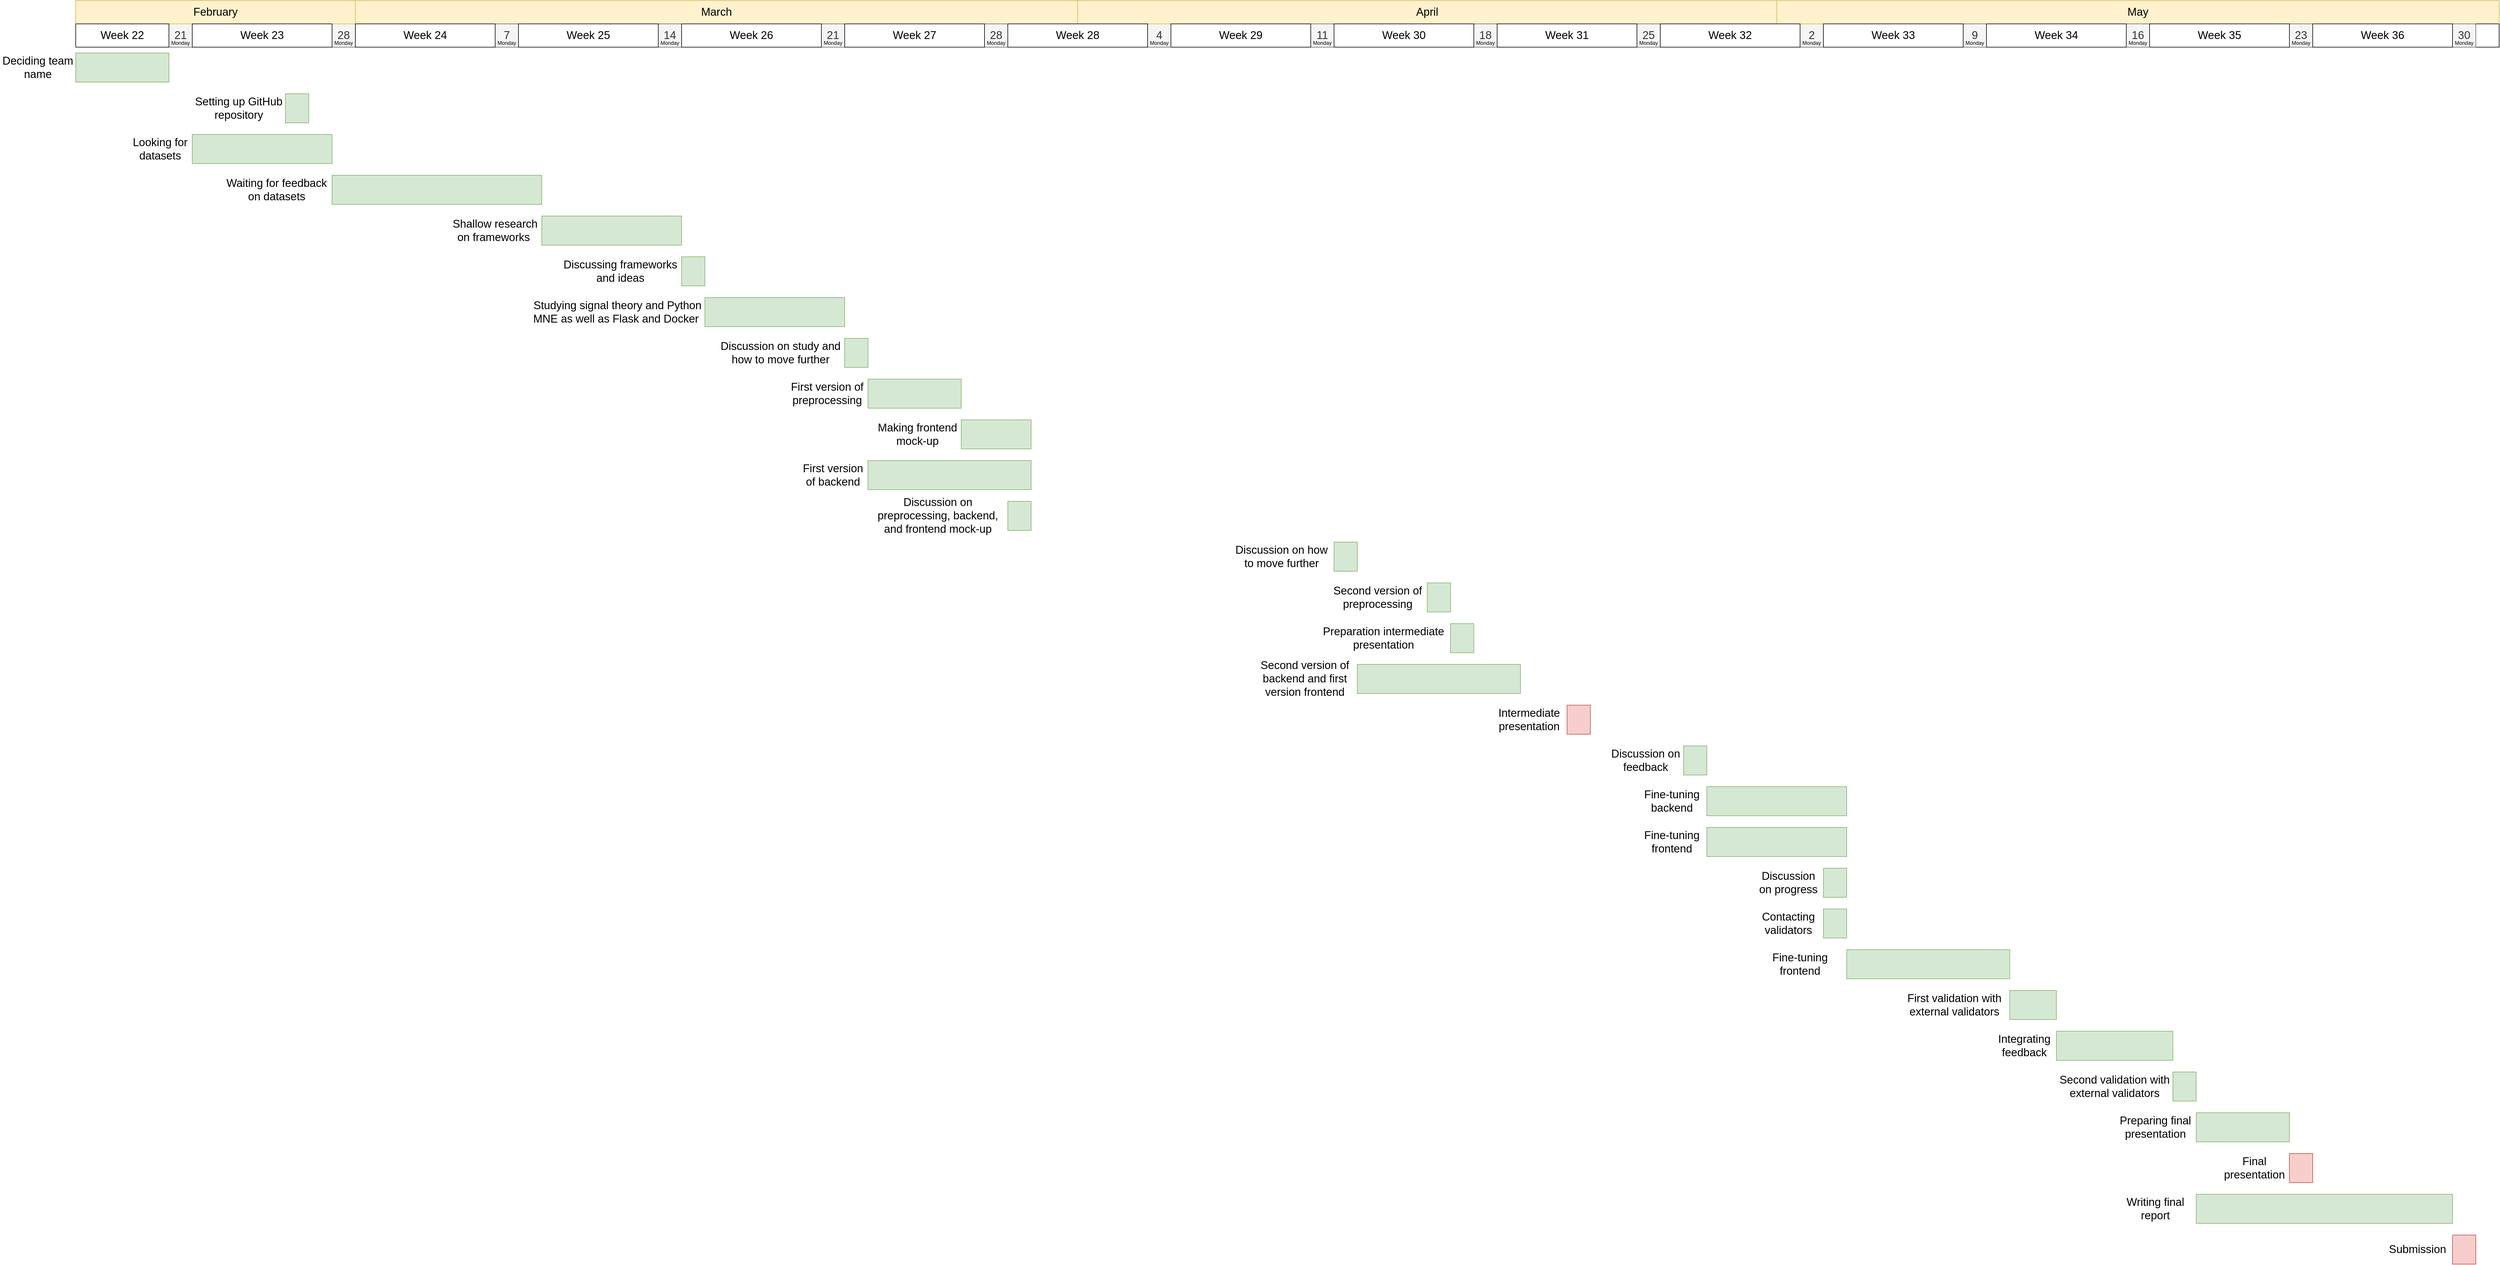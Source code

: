 <mxfile version="17.4.5" type="device"><diagram id="P6dii0kIJCQRsikWwzJg" name="Page-1"><mxGraphModel dx="1268" dy="424" grid="0" gridSize="10" guides="1" tooltips="1" connect="1" arrows="1" fold="1" page="0" pageScale="1" pageWidth="850" pageHeight="1100" math="0" shadow="0"><root><mxCell id="0"/><mxCell id="1" parent="0"/><mxCell id="Skhery30FsMjoN0X-_Sc-1" value="" style="rounded=0;whiteSpace=wrap;html=1;" parent="1" vertex="1"><mxGeometry x="80" y="80" width="40" height="40" as="geometry"/></mxCell><mxCell id="Skhery30FsMjoN0X-_Sc-2" value="" style="rounded=0;whiteSpace=wrap;html=1;" parent="1" vertex="1"><mxGeometry x="120" y="80" width="40" height="40" as="geometry"/></mxCell><mxCell id="Skhery30FsMjoN0X-_Sc-3" value="" style="rounded=0;whiteSpace=wrap;html=1;" parent="1" vertex="1"><mxGeometry x="160" y="80" width="40" height="40" as="geometry"/></mxCell><mxCell id="Skhery30FsMjoN0X-_Sc-4" value="" style="rounded=0;whiteSpace=wrap;html=1;" parent="1" vertex="1"><mxGeometry x="200" y="80" width="40" height="40" as="geometry"/></mxCell><mxCell id="Skhery30FsMjoN0X-_Sc-5" value="&lt;font style=&quot;font-size: 19px ; line-height: 1.2&quot;&gt;21&lt;br&gt;&lt;/font&gt;" style="rounded=0;whiteSpace=wrap;html=1;fillColor=#f5f5f5;fontColor=#333333;strokeColor=#666666;" parent="1" vertex="1"><mxGeometry x="240" y="80" width="40" height="40" as="geometry"/></mxCell><mxCell id="Skhery30FsMjoN0X-_Sc-6" value="" style="rounded=0;whiteSpace=wrap;html=1;" parent="1" vertex="1"><mxGeometry x="280" y="80" width="40" height="40" as="geometry"/></mxCell><mxCell id="Skhery30FsMjoN0X-_Sc-7" value="" style="rounded=0;whiteSpace=wrap;html=1;" parent="1" vertex="1"><mxGeometry x="320" y="80" width="40" height="40" as="geometry"/></mxCell><mxCell id="Skhery30FsMjoN0X-_Sc-8" value="" style="rounded=0;whiteSpace=wrap;html=1;" parent="1" vertex="1"><mxGeometry x="360" y="80" width="40" height="40" as="geometry"/></mxCell><mxCell id="Skhery30FsMjoN0X-_Sc-9" value="" style="rounded=0;whiteSpace=wrap;html=1;" parent="1" vertex="1"><mxGeometry x="400" y="80" width="40" height="40" as="geometry"/></mxCell><mxCell id="Skhery30FsMjoN0X-_Sc-10" value="" style="rounded=0;whiteSpace=wrap;html=1;" parent="1" vertex="1"><mxGeometry x="440" y="80" width="40" height="40" as="geometry"/></mxCell><mxCell id="Skhery30FsMjoN0X-_Sc-11" value="" style="rounded=0;whiteSpace=wrap;html=1;" parent="1" vertex="1"><mxGeometry x="480" y="80" width="40" height="40" as="geometry"/></mxCell><mxCell id="Skhery30FsMjoN0X-_Sc-12" value="&lt;font style=&quot;font-size: 19px&quot;&gt;28&lt;/font&gt;" style="rounded=0;whiteSpace=wrap;html=1;" parent="1" vertex="1"><mxGeometry x="520" y="80" width="40" height="40" as="geometry"/></mxCell><mxCell id="Skhery30FsMjoN0X-_Sc-13" value="" style="rounded=0;whiteSpace=wrap;html=1;" parent="1" vertex="1"><mxGeometry x="560" y="80" width="40" height="40" as="geometry"/></mxCell><mxCell id="Skhery30FsMjoN0X-_Sc-14" value="" style="rounded=0;whiteSpace=wrap;html=1;" parent="1" vertex="1"><mxGeometry x="600" y="80" width="40" height="40" as="geometry"/></mxCell><mxCell id="Skhery30FsMjoN0X-_Sc-15" value="" style="rounded=0;whiteSpace=wrap;html=1;" parent="1" vertex="1"><mxGeometry x="640" y="80" width="40" height="40" as="geometry"/></mxCell><mxCell id="Skhery30FsMjoN0X-_Sc-16" value="" style="rounded=0;whiteSpace=wrap;html=1;" parent="1" vertex="1"><mxGeometry x="680" y="80" width="40" height="40" as="geometry"/></mxCell><mxCell id="Skhery30FsMjoN0X-_Sc-17" value="" style="rounded=0;whiteSpace=wrap;html=1;" parent="1" vertex="1"><mxGeometry x="720" y="80" width="40" height="40" as="geometry"/></mxCell><mxCell id="Skhery30FsMjoN0X-_Sc-18" value="" style="rounded=0;whiteSpace=wrap;html=1;" parent="1" vertex="1"><mxGeometry x="760" y="80" width="40" height="40" as="geometry"/></mxCell><mxCell id="Skhery30FsMjoN0X-_Sc-19" value="" style="rounded=0;whiteSpace=wrap;html=1;" parent="1" vertex="1"><mxGeometry x="800" y="80" width="40" height="40" as="geometry"/></mxCell><mxCell id="Skhery30FsMjoN0X-_Sc-20" value="" style="rounded=0;whiteSpace=wrap;html=1;" parent="1" vertex="1"><mxGeometry x="840" y="80" width="40" height="40" as="geometry"/></mxCell><mxCell id="Skhery30FsMjoN0X-_Sc-21" value="" style="rounded=0;whiteSpace=wrap;html=1;" parent="1" vertex="1"><mxGeometry x="880" y="80" width="40" height="40" as="geometry"/></mxCell><mxCell id="Skhery30FsMjoN0X-_Sc-22" value="&lt;font style=&quot;font-size: 9px&quot;&gt;Monday&lt;/font&gt;" style="text;html=1;strokeColor=none;fillColor=none;align=center;verticalAlign=middle;whiteSpace=wrap;rounded=0;fontSize=19;" parent="1" vertex="1"><mxGeometry x="240" y="100" width="40" height="20" as="geometry"/></mxCell><mxCell id="Skhery30FsMjoN0X-_Sc-23" value="&lt;font style=&quot;font-size: 19px ; line-height: 1.2&quot;&gt;28&lt;br&gt;&lt;/font&gt;" style="rounded=0;whiteSpace=wrap;html=1;fillColor=#f5f5f5;fontColor=#333333;strokeColor=#666666;" parent="1" vertex="1"><mxGeometry x="520" y="80" width="40" height="40" as="geometry"/></mxCell><mxCell id="Skhery30FsMjoN0X-_Sc-24" value="&lt;font style=&quot;font-size: 9px&quot;&gt;Monday&lt;/font&gt;" style="text;html=1;strokeColor=none;fillColor=none;align=center;verticalAlign=middle;whiteSpace=wrap;rounded=0;fontSize=19;" parent="1" vertex="1"><mxGeometry x="520" y="100" width="40" height="20" as="geometry"/></mxCell><mxCell id="Skhery30FsMjoN0X-_Sc-25" value="&lt;font style=&quot;font-size: 19px&quot;&gt;February&lt;/font&gt;" style="rounded=0;whiteSpace=wrap;html=1;fontSize=9;fillColor=#fff2cc;strokeColor=#d6b656;" parent="1" vertex="1"><mxGeometry x="80" y="40" width="480" height="40" as="geometry"/></mxCell><mxCell id="Skhery30FsMjoN0X-_Sc-26" value="" style="rounded=0;whiteSpace=wrap;html=1;" parent="1" vertex="1"><mxGeometry x="920" y="80" width="40" height="40" as="geometry"/></mxCell><mxCell id="Skhery30FsMjoN0X-_Sc-27" value="" style="rounded=0;whiteSpace=wrap;html=1;" parent="1" vertex="1"><mxGeometry x="960" y="80" width="40" height="40" as="geometry"/></mxCell><mxCell id="Skhery30FsMjoN0X-_Sc-28" value="" style="rounded=0;whiteSpace=wrap;html=1;" parent="1" vertex="1"><mxGeometry x="1000" y="80" width="40" height="40" as="geometry"/></mxCell><mxCell id="Skhery30FsMjoN0X-_Sc-29" value="" style="rounded=0;whiteSpace=wrap;html=1;" parent="1" vertex="1"><mxGeometry x="1040" y="80" width="40" height="40" as="geometry"/></mxCell><mxCell id="Skhery30FsMjoN0X-_Sc-30" value="" style="rounded=0;whiteSpace=wrap;html=1;" parent="1" vertex="1"><mxGeometry x="1080" y="80" width="40" height="40" as="geometry"/></mxCell><mxCell id="Skhery30FsMjoN0X-_Sc-31" value="" style="rounded=0;whiteSpace=wrap;html=1;" parent="1" vertex="1"><mxGeometry x="1120" y="80" width="40" height="40" as="geometry"/></mxCell><mxCell id="Skhery30FsMjoN0X-_Sc-32" value="" style="rounded=0;whiteSpace=wrap;html=1;" parent="1" vertex="1"><mxGeometry x="1160" y="80" width="40" height="40" as="geometry"/></mxCell><mxCell id="Skhery30FsMjoN0X-_Sc-33" value="" style="rounded=0;whiteSpace=wrap;html=1;" parent="1" vertex="1"><mxGeometry x="1200" y="80" width="40" height="40" as="geometry"/></mxCell><mxCell id="Skhery30FsMjoN0X-_Sc-34" value="" style="rounded=0;whiteSpace=wrap;html=1;" parent="1" vertex="1"><mxGeometry x="1240" y="80" width="40" height="40" as="geometry"/></mxCell><mxCell id="Skhery30FsMjoN0X-_Sc-35" value="&lt;font style=&quot;font-size: 19px&quot;&gt;March&lt;/font&gt;" style="rounded=0;whiteSpace=wrap;html=1;fontSize=9;fillColor=#fff2cc;strokeColor=#d6b656;" parent="1" vertex="1"><mxGeometry x="560" y="40" width="1240" height="40" as="geometry"/></mxCell><mxCell id="Skhery30FsMjoN0X-_Sc-36" value="&lt;font style=&quot;font-size: 19px&quot;&gt;28&lt;/font&gt;" style="rounded=0;whiteSpace=wrap;html=1;" parent="1" vertex="1"><mxGeometry x="800" y="80" width="40" height="40" as="geometry"/></mxCell><mxCell id="Skhery30FsMjoN0X-_Sc-37" value="&lt;font style=&quot;font-size: 19px ; line-height: 1.2&quot;&gt;7&lt;br&gt;&lt;/font&gt;" style="rounded=0;whiteSpace=wrap;html=1;fillColor=#f5f5f5;fontColor=#333333;strokeColor=#666666;" parent="1" vertex="1"><mxGeometry x="800" y="80" width="40" height="40" as="geometry"/></mxCell><mxCell id="Skhery30FsMjoN0X-_Sc-38" value="&lt;font style=&quot;font-size: 9px&quot;&gt;Monday&lt;/font&gt;" style="text;html=1;strokeColor=none;fillColor=none;align=center;verticalAlign=middle;whiteSpace=wrap;rounded=0;fontSize=19;" parent="1" vertex="1"><mxGeometry x="800" y="100" width="40" height="20" as="geometry"/></mxCell><mxCell id="Skhery30FsMjoN0X-_Sc-39" value="" style="rounded=0;whiteSpace=wrap;html=1;" parent="1" vertex="1"><mxGeometry x="1080" y="80" width="40" height="40" as="geometry"/></mxCell><mxCell id="Skhery30FsMjoN0X-_Sc-40" value="&lt;font style=&quot;font-size: 19px&quot;&gt;28&lt;/font&gt;" style="rounded=0;whiteSpace=wrap;html=1;" parent="1" vertex="1"><mxGeometry x="1080" y="80" width="40" height="40" as="geometry"/></mxCell><mxCell id="Skhery30FsMjoN0X-_Sc-41" value="&lt;font style=&quot;font-size: 19px ; line-height: 1.2&quot;&gt;14&lt;br&gt;&lt;/font&gt;" style="rounded=0;whiteSpace=wrap;html=1;fillColor=#f5f5f5;fontColor=#333333;strokeColor=#666666;" parent="1" vertex="1"><mxGeometry x="1080" y="80" width="40" height="40" as="geometry"/></mxCell><mxCell id="Skhery30FsMjoN0X-_Sc-42" value="&lt;font style=&quot;font-size: 9px&quot;&gt;Monday&lt;/font&gt;" style="text;html=1;strokeColor=none;fillColor=none;align=center;verticalAlign=middle;whiteSpace=wrap;rounded=0;fontSize=19;" parent="1" vertex="1"><mxGeometry x="1080" y="100" width="40" height="20" as="geometry"/></mxCell><mxCell id="Skhery30FsMjoN0X-_Sc-43" value="" style="rounded=0;whiteSpace=wrap;html=1;" parent="1" vertex="1"><mxGeometry x="1280" y="80" width="40" height="40" as="geometry"/></mxCell><mxCell id="Skhery30FsMjoN0X-_Sc-44" value="" style="rounded=0;whiteSpace=wrap;html=1;" parent="1" vertex="1"><mxGeometry x="1320" y="80" width="40" height="40" as="geometry"/></mxCell><mxCell id="Skhery30FsMjoN0X-_Sc-45" value="" style="rounded=0;whiteSpace=wrap;html=1;" parent="1" vertex="1"><mxGeometry x="1360" y="80" width="40" height="40" as="geometry"/></mxCell><mxCell id="Skhery30FsMjoN0X-_Sc-46" value="" style="rounded=0;whiteSpace=wrap;html=1;" parent="1" vertex="1"><mxGeometry x="1400" y="80" width="40" height="40" as="geometry"/></mxCell><mxCell id="Skhery30FsMjoN0X-_Sc-47" value="" style="rounded=0;whiteSpace=wrap;html=1;" parent="1" vertex="1"><mxGeometry x="1440" y="80" width="40" height="40" as="geometry"/></mxCell><mxCell id="Skhery30FsMjoN0X-_Sc-48" value="" style="rounded=0;whiteSpace=wrap;html=1;" parent="1" vertex="1"><mxGeometry x="1480" y="80" width="40" height="40" as="geometry"/></mxCell><mxCell id="Skhery30FsMjoN0X-_Sc-49" value="" style="rounded=0;whiteSpace=wrap;html=1;" parent="1" vertex="1"><mxGeometry x="1520" y="80" width="40" height="40" as="geometry"/></mxCell><mxCell id="Skhery30FsMjoN0X-_Sc-50" value="" style="rounded=0;whiteSpace=wrap;html=1;" parent="1" vertex="1"><mxGeometry x="1560" y="80" width="40" height="40" as="geometry"/></mxCell><mxCell id="Skhery30FsMjoN0X-_Sc-51" value="" style="rounded=0;whiteSpace=wrap;html=1;" parent="1" vertex="1"><mxGeometry x="1600" y="80" width="40" height="40" as="geometry"/></mxCell><mxCell id="Skhery30FsMjoN0X-_Sc-52" value="" style="rounded=0;whiteSpace=wrap;html=1;" parent="1" vertex="1"><mxGeometry x="1640" y="80" width="40" height="40" as="geometry"/></mxCell><mxCell id="Skhery30FsMjoN0X-_Sc-53" value="" style="rounded=0;whiteSpace=wrap;html=1;" parent="1" vertex="1"><mxGeometry x="1680" y="80" width="40" height="40" as="geometry"/></mxCell><mxCell id="Skhery30FsMjoN0X-_Sc-54" value="" style="rounded=0;whiteSpace=wrap;html=1;" parent="1" vertex="1"><mxGeometry x="1720" y="80" width="40" height="40" as="geometry"/></mxCell><mxCell id="Skhery30FsMjoN0X-_Sc-55" value="" style="rounded=0;whiteSpace=wrap;html=1;" parent="1" vertex="1"><mxGeometry x="1360" y="80" width="40" height="40" as="geometry"/></mxCell><mxCell id="Skhery30FsMjoN0X-_Sc-56" value="" style="rounded=0;whiteSpace=wrap;html=1;" parent="1" vertex="1"><mxGeometry x="1360" y="80" width="40" height="40" as="geometry"/></mxCell><mxCell id="Skhery30FsMjoN0X-_Sc-57" value="&lt;font style=&quot;font-size: 19px&quot;&gt;28&lt;/font&gt;" style="rounded=0;whiteSpace=wrap;html=1;" parent="1" vertex="1"><mxGeometry x="1360" y="80" width="40" height="40" as="geometry"/></mxCell><mxCell id="Skhery30FsMjoN0X-_Sc-58" value="&lt;font style=&quot;font-size: 19px ; line-height: 1.2&quot;&gt;21&lt;br&gt;&lt;/font&gt;" style="rounded=0;whiteSpace=wrap;html=1;fillColor=#f5f5f5;fontColor=#333333;strokeColor=#666666;" parent="1" vertex="1"><mxGeometry x="1360" y="80" width="40" height="40" as="geometry"/></mxCell><mxCell id="Skhery30FsMjoN0X-_Sc-59" value="&lt;font style=&quot;font-size: 9px&quot;&gt;Monday&lt;/font&gt;" style="text;html=1;strokeColor=none;fillColor=none;align=center;verticalAlign=middle;whiteSpace=wrap;rounded=0;fontSize=19;" parent="1" vertex="1"><mxGeometry x="1360" y="100" width="40" height="20" as="geometry"/></mxCell><mxCell id="Skhery30FsMjoN0X-_Sc-60" value="" style="rounded=0;whiteSpace=wrap;html=1;" parent="1" vertex="1"><mxGeometry x="1760" y="80" width="40" height="40" as="geometry"/></mxCell><mxCell id="Skhery30FsMjoN0X-_Sc-61" value="" style="rounded=0;whiteSpace=wrap;html=1;" parent="1" vertex="1"><mxGeometry x="1800" y="80" width="40" height="40" as="geometry"/></mxCell><mxCell id="Skhery30FsMjoN0X-_Sc-62" value="" style="rounded=0;whiteSpace=wrap;html=1;" parent="1" vertex="1"><mxGeometry x="1840" y="80" width="40" height="40" as="geometry"/></mxCell><mxCell id="Skhery30FsMjoN0X-_Sc-63" value="" style="rounded=0;whiteSpace=wrap;html=1;" parent="1" vertex="1"><mxGeometry x="1880" y="80" width="40" height="40" as="geometry"/></mxCell><mxCell id="Skhery30FsMjoN0X-_Sc-64" value="" style="rounded=0;whiteSpace=wrap;html=1;" parent="1" vertex="1"><mxGeometry x="1920" y="80" width="40" height="40" as="geometry"/></mxCell><mxCell id="Skhery30FsMjoN0X-_Sc-65" value="" style="rounded=0;whiteSpace=wrap;html=1;" parent="1" vertex="1"><mxGeometry x="1960" y="80" width="40" height="40" as="geometry"/></mxCell><mxCell id="Skhery30FsMjoN0X-_Sc-66" value="" style="rounded=0;whiteSpace=wrap;html=1;" parent="1" vertex="1"><mxGeometry x="2000" y="80" width="40" height="40" as="geometry"/></mxCell><mxCell id="Skhery30FsMjoN0X-_Sc-67" value="" style="rounded=0;whiteSpace=wrap;html=1;" parent="1" vertex="1"><mxGeometry x="2040" y="80" width="40" height="40" as="geometry"/></mxCell><mxCell id="Skhery30FsMjoN0X-_Sc-68" value="" style="rounded=0;whiteSpace=wrap;html=1;" parent="1" vertex="1"><mxGeometry x="2080" y="80" width="40" height="40" as="geometry"/></mxCell><mxCell id="Skhery30FsMjoN0X-_Sc-69" value="" style="rounded=0;whiteSpace=wrap;html=1;" parent="1" vertex="1"><mxGeometry x="2120" y="80" width="40" height="40" as="geometry"/></mxCell><mxCell id="Skhery30FsMjoN0X-_Sc-70" value="" style="rounded=0;whiteSpace=wrap;html=1;" parent="1" vertex="1"><mxGeometry x="2160" y="80" width="40" height="40" as="geometry"/></mxCell><mxCell id="Skhery30FsMjoN0X-_Sc-71" value="" style="rounded=0;whiteSpace=wrap;html=1;" parent="1" vertex="1"><mxGeometry x="2200" y="80" width="40" height="40" as="geometry"/></mxCell><mxCell id="Skhery30FsMjoN0X-_Sc-72" value="" style="rounded=0;whiteSpace=wrap;html=1;" parent="1" vertex="1"><mxGeometry x="2240" y="80" width="40" height="40" as="geometry"/></mxCell><mxCell id="Skhery30FsMjoN0X-_Sc-73" value="" style="rounded=0;whiteSpace=wrap;html=1;" parent="1" vertex="1"><mxGeometry x="2280" y="80" width="40" height="40" as="geometry"/></mxCell><mxCell id="Skhery30FsMjoN0X-_Sc-74" value="" style="rounded=0;whiteSpace=wrap;html=1;" parent="1" vertex="1"><mxGeometry x="2320" y="80" width="40" height="40" as="geometry"/></mxCell><mxCell id="Skhery30FsMjoN0X-_Sc-75" value="" style="rounded=0;whiteSpace=wrap;html=1;" parent="1" vertex="1"><mxGeometry x="2360" y="80" width="40" height="40" as="geometry"/></mxCell><mxCell id="Skhery30FsMjoN0X-_Sc-76" value="" style="rounded=0;whiteSpace=wrap;html=1;" parent="1" vertex="1"><mxGeometry x="2400" y="80" width="40" height="40" as="geometry"/></mxCell><mxCell id="Skhery30FsMjoN0X-_Sc-77" value="" style="rounded=0;whiteSpace=wrap;html=1;" parent="1" vertex="1"><mxGeometry x="2440" y="80" width="40" height="40" as="geometry"/></mxCell><mxCell id="Skhery30FsMjoN0X-_Sc-78" value="" style="rounded=0;whiteSpace=wrap;html=1;" parent="1" vertex="1"><mxGeometry x="2480" y="80" width="40" height="40" as="geometry"/></mxCell><mxCell id="Skhery30FsMjoN0X-_Sc-79" value="" style="rounded=0;whiteSpace=wrap;html=1;" parent="1" vertex="1"><mxGeometry x="2520" y="80" width="40" height="40" as="geometry"/></mxCell><mxCell id="Skhery30FsMjoN0X-_Sc-80" value="" style="rounded=0;whiteSpace=wrap;html=1;" parent="1" vertex="1"><mxGeometry x="2560" y="80" width="40" height="40" as="geometry"/></mxCell><mxCell id="Skhery30FsMjoN0X-_Sc-81" value="" style="rounded=0;whiteSpace=wrap;html=1;" parent="1" vertex="1"><mxGeometry x="2600" y="80" width="40" height="40" as="geometry"/></mxCell><mxCell id="Skhery30FsMjoN0X-_Sc-82" value="" style="rounded=0;whiteSpace=wrap;html=1;" parent="1" vertex="1"><mxGeometry x="2640" y="80" width="40" height="40" as="geometry"/></mxCell><mxCell id="Skhery30FsMjoN0X-_Sc-83" value="" style="rounded=0;whiteSpace=wrap;html=1;" parent="1" vertex="1"><mxGeometry x="1640" y="80" width="40" height="40" as="geometry"/></mxCell><mxCell id="Skhery30FsMjoN0X-_Sc-84" value="" style="rounded=0;whiteSpace=wrap;html=1;" parent="1" vertex="1"><mxGeometry x="1640" y="80" width="40" height="40" as="geometry"/></mxCell><mxCell id="Skhery30FsMjoN0X-_Sc-85" value="" style="rounded=0;whiteSpace=wrap;html=1;" parent="1" vertex="1"><mxGeometry x="1640" y="80" width="40" height="40" as="geometry"/></mxCell><mxCell id="Skhery30FsMjoN0X-_Sc-86" value="&lt;font style=&quot;font-size: 19px&quot;&gt;28&lt;/font&gt;" style="rounded=0;whiteSpace=wrap;html=1;" parent="1" vertex="1"><mxGeometry x="1640" y="80" width="40" height="40" as="geometry"/></mxCell><mxCell id="Skhery30FsMjoN0X-_Sc-87" value="&lt;font style=&quot;font-size: 19px ; line-height: 1.2&quot;&gt;28&lt;br&gt;&lt;/font&gt;" style="rounded=0;whiteSpace=wrap;html=1;fillColor=#f5f5f5;fontColor=#333333;strokeColor=#666666;" parent="1" vertex="1"><mxGeometry x="1640" y="80" width="40" height="40" as="geometry"/></mxCell><mxCell id="Skhery30FsMjoN0X-_Sc-88" value="&lt;font style=&quot;font-size: 9px&quot;&gt;Monday&lt;/font&gt;" style="text;html=1;strokeColor=none;fillColor=none;align=center;verticalAlign=middle;whiteSpace=wrap;rounded=0;fontSize=19;" parent="1" vertex="1"><mxGeometry x="1640" y="100" width="40" height="20" as="geometry"/></mxCell><mxCell id="Skhery30FsMjoN0X-_Sc-89" value="" style="rounded=0;whiteSpace=wrap;html=1;" parent="1" vertex="1"><mxGeometry x="1920" y="80" width="40" height="40" as="geometry"/></mxCell><mxCell id="Skhery30FsMjoN0X-_Sc-90" value="" style="rounded=0;whiteSpace=wrap;html=1;" parent="1" vertex="1"><mxGeometry x="1920" y="80" width="40" height="40" as="geometry"/></mxCell><mxCell id="Skhery30FsMjoN0X-_Sc-91" value="" style="rounded=0;whiteSpace=wrap;html=1;" parent="1" vertex="1"><mxGeometry x="1920" y="80" width="40" height="40" as="geometry"/></mxCell><mxCell id="Skhery30FsMjoN0X-_Sc-92" value="" style="rounded=0;whiteSpace=wrap;html=1;" parent="1" vertex="1"><mxGeometry x="1920" y="80" width="40" height="40" as="geometry"/></mxCell><mxCell id="Skhery30FsMjoN0X-_Sc-93" value="&lt;font style=&quot;font-size: 19px&quot;&gt;28&lt;/font&gt;" style="rounded=0;whiteSpace=wrap;html=1;" parent="1" vertex="1"><mxGeometry x="1920" y="80" width="40" height="40" as="geometry"/></mxCell><mxCell id="Skhery30FsMjoN0X-_Sc-94" value="&lt;font style=&quot;font-size: 19px ; line-height: 1.2&quot;&gt;4&lt;br&gt;&lt;/font&gt;" style="rounded=0;whiteSpace=wrap;html=1;fillColor=#f5f5f5;fontColor=#333333;strokeColor=#666666;" parent="1" vertex="1"><mxGeometry x="1920" y="80" width="40" height="40" as="geometry"/></mxCell><mxCell id="Skhery30FsMjoN0X-_Sc-95" value="&lt;font style=&quot;font-size: 9px&quot;&gt;Monday&lt;/font&gt;" style="text;html=1;strokeColor=none;fillColor=none;align=center;verticalAlign=middle;whiteSpace=wrap;rounded=0;fontSize=19;" parent="1" vertex="1"><mxGeometry x="1920" y="100" width="40" height="20" as="geometry"/></mxCell><mxCell id="Skhery30FsMjoN0X-_Sc-98" value="&lt;font style=&quot;font-size: 19px&quot;&gt;April&lt;/font&gt;" style="rounded=0;whiteSpace=wrap;html=1;fontSize=9;fillColor=#fff2cc;strokeColor=#d6b656;" parent="1" vertex="1"><mxGeometry x="1800" y="40" width="1200" height="40" as="geometry"/></mxCell><mxCell id="Skhery30FsMjoN0X-_Sc-99" value="" style="rounded=0;whiteSpace=wrap;html=1;" parent="1" vertex="1"><mxGeometry x="2680" y="80" width="40" height="40" as="geometry"/></mxCell><mxCell id="Skhery30FsMjoN0X-_Sc-100" value="" style="rounded=0;whiteSpace=wrap;html=1;" parent="1" vertex="1"><mxGeometry x="2720" y="80" width="40" height="40" as="geometry"/></mxCell><mxCell id="Skhery30FsMjoN0X-_Sc-101" value="" style="rounded=0;whiteSpace=wrap;html=1;" parent="1" vertex="1"><mxGeometry x="2760" y="80" width="40" height="40" as="geometry"/></mxCell><mxCell id="Skhery30FsMjoN0X-_Sc-102" value="" style="rounded=0;whiteSpace=wrap;html=1;" parent="1" vertex="1"><mxGeometry x="2800" y="80" width="40" height="40" as="geometry"/></mxCell><mxCell id="Skhery30FsMjoN0X-_Sc-103" value="" style="rounded=0;whiteSpace=wrap;html=1;" parent="1" vertex="1"><mxGeometry x="2840" y="80" width="40" height="40" as="geometry"/></mxCell><mxCell id="Skhery30FsMjoN0X-_Sc-104" value="" style="rounded=0;whiteSpace=wrap;html=1;" parent="1" vertex="1"><mxGeometry x="2880" y="80" width="40" height="40" as="geometry"/></mxCell><mxCell id="Skhery30FsMjoN0X-_Sc-105" value="" style="rounded=0;whiteSpace=wrap;html=1;" parent="1" vertex="1"><mxGeometry x="2920" y="80" width="40" height="40" as="geometry"/></mxCell><mxCell id="Skhery30FsMjoN0X-_Sc-106" value="" style="rounded=0;whiteSpace=wrap;html=1;" parent="1" vertex="1"><mxGeometry x="2960" y="80" width="40" height="40" as="geometry"/></mxCell><mxCell id="Skhery30FsMjoN0X-_Sc-107" value="" style="rounded=0;whiteSpace=wrap;html=1;" parent="1" vertex="1"><mxGeometry x="3000" y="80" width="40" height="40" as="geometry"/></mxCell><mxCell id="Skhery30FsMjoN0X-_Sc-108" value="" style="rounded=0;whiteSpace=wrap;html=1;" parent="1" vertex="1"><mxGeometry x="3040" y="80" width="40" height="40" as="geometry"/></mxCell><mxCell id="Skhery30FsMjoN0X-_Sc-109" value="" style="rounded=0;whiteSpace=wrap;html=1;" parent="1" vertex="1"><mxGeometry x="3080" y="80" width="40" height="40" as="geometry"/></mxCell><mxCell id="Skhery30FsMjoN0X-_Sc-110" value="" style="rounded=0;whiteSpace=wrap;html=1;" parent="1" vertex="1"><mxGeometry x="3120" y="80" width="40" height="40" as="geometry"/></mxCell><mxCell id="Skhery30FsMjoN0X-_Sc-111" value="" style="rounded=0;whiteSpace=wrap;html=1;" parent="1" vertex="1"><mxGeometry x="3160" y="80" width="40" height="40" as="geometry"/></mxCell><mxCell id="Skhery30FsMjoN0X-_Sc-112" value="" style="rounded=0;whiteSpace=wrap;html=1;" parent="1" vertex="1"><mxGeometry x="3200" y="80" width="40" height="40" as="geometry"/></mxCell><mxCell id="Skhery30FsMjoN0X-_Sc-113" value="" style="rounded=0;whiteSpace=wrap;html=1;" parent="1" vertex="1"><mxGeometry x="3240" y="80" width="40" height="40" as="geometry"/></mxCell><mxCell id="Skhery30FsMjoN0X-_Sc-114" value="" style="rounded=0;whiteSpace=wrap;html=1;" parent="1" vertex="1"><mxGeometry x="3280" y="80" width="40" height="40" as="geometry"/></mxCell><mxCell id="Skhery30FsMjoN0X-_Sc-115" value="" style="rounded=0;whiteSpace=wrap;html=1;" parent="1" vertex="1"><mxGeometry x="3320" y="80" width="40" height="40" as="geometry"/></mxCell><mxCell id="Skhery30FsMjoN0X-_Sc-116" value="" style="rounded=0;whiteSpace=wrap;html=1;" parent="1" vertex="1"><mxGeometry x="3360" y="80" width="40" height="40" as="geometry"/></mxCell><mxCell id="Skhery30FsMjoN0X-_Sc-117" value="" style="rounded=0;whiteSpace=wrap;html=1;" parent="1" vertex="1"><mxGeometry x="3400" y="80" width="40" height="40" as="geometry"/></mxCell><mxCell id="Skhery30FsMjoN0X-_Sc-118" value="" style="rounded=0;whiteSpace=wrap;html=1;" parent="1" vertex="1"><mxGeometry x="3440" y="80" width="40" height="40" as="geometry"/></mxCell><mxCell id="Skhery30FsMjoN0X-_Sc-119" value="" style="rounded=0;whiteSpace=wrap;html=1;" parent="1" vertex="1"><mxGeometry x="3480" y="80" width="40" height="40" as="geometry"/></mxCell><mxCell id="Skhery30FsMjoN0X-_Sc-120" value="" style="rounded=0;whiteSpace=wrap;html=1;" parent="1" vertex="1"><mxGeometry x="3520" y="80" width="40" height="40" as="geometry"/></mxCell><mxCell id="Skhery30FsMjoN0X-_Sc-121" value="" style="rounded=0;whiteSpace=wrap;html=1;" parent="1" vertex="1"><mxGeometry x="3560" y="80" width="40" height="40" as="geometry"/></mxCell><mxCell id="Skhery30FsMjoN0X-_Sc-122" value="" style="rounded=0;whiteSpace=wrap;html=1;" parent="1" vertex="1"><mxGeometry x="3600" y="80" width="40" height="40" as="geometry"/></mxCell><mxCell id="Skhery30FsMjoN0X-_Sc-123" value="" style="rounded=0;whiteSpace=wrap;html=1;" parent="1" vertex="1"><mxGeometry x="3640" y="80" width="40" height="40" as="geometry"/></mxCell><mxCell id="Skhery30FsMjoN0X-_Sc-124" value="" style="rounded=0;whiteSpace=wrap;html=1;" parent="1" vertex="1"><mxGeometry x="3680" y="80" width="40" height="40" as="geometry"/></mxCell><mxCell id="Skhery30FsMjoN0X-_Sc-125" value="" style="rounded=0;whiteSpace=wrap;html=1;" parent="1" vertex="1"><mxGeometry x="3720" y="80" width="40" height="40" as="geometry"/></mxCell><mxCell id="Skhery30FsMjoN0X-_Sc-126" value="" style="rounded=0;whiteSpace=wrap;html=1;" parent="1" vertex="1"><mxGeometry x="3760" y="80" width="40" height="40" as="geometry"/></mxCell><mxCell id="Skhery30FsMjoN0X-_Sc-127" value="" style="rounded=0;whiteSpace=wrap;html=1;" parent="1" vertex="1"><mxGeometry x="3800" y="80" width="40" height="40" as="geometry"/></mxCell><mxCell id="Skhery30FsMjoN0X-_Sc-128" value="" style="rounded=0;whiteSpace=wrap;html=1;" parent="1" vertex="1"><mxGeometry x="3840" y="80" width="40" height="40" as="geometry"/></mxCell><mxCell id="Skhery30FsMjoN0X-_Sc-129" value="" style="rounded=0;whiteSpace=wrap;html=1;" parent="1" vertex="1"><mxGeometry x="3880" y="80" width="40" height="40" as="geometry"/></mxCell><mxCell id="Skhery30FsMjoN0X-_Sc-130" value="" style="rounded=0;whiteSpace=wrap;html=1;" parent="1" vertex="1"><mxGeometry x="3920" y="80" width="40" height="40" as="geometry"/></mxCell><mxCell id="Skhery30FsMjoN0X-_Sc-131" value="" style="rounded=0;whiteSpace=wrap;html=1;" parent="1" vertex="1"><mxGeometry x="3960" y="80" width="40" height="40" as="geometry"/></mxCell><mxCell id="Skhery30FsMjoN0X-_Sc-132" value="" style="rounded=0;whiteSpace=wrap;html=1;" parent="1" vertex="1"><mxGeometry x="4000" y="80" width="40" height="40" as="geometry"/></mxCell><mxCell id="Skhery30FsMjoN0X-_Sc-133" value="" style="rounded=0;whiteSpace=wrap;html=1;" parent="1" vertex="1"><mxGeometry x="4040" y="80" width="40" height="40" as="geometry"/></mxCell><mxCell id="Skhery30FsMjoN0X-_Sc-134" value="" style="rounded=0;whiteSpace=wrap;html=1;" parent="1" vertex="1"><mxGeometry x="4080" y="80" width="40" height="40" as="geometry"/></mxCell><mxCell id="Skhery30FsMjoN0X-_Sc-135" value="" style="rounded=0;whiteSpace=wrap;html=1;" parent="1" vertex="1"><mxGeometry x="2200" y="80" width="40" height="40" as="geometry"/></mxCell><mxCell id="Skhery30FsMjoN0X-_Sc-136" value="" style="rounded=0;whiteSpace=wrap;html=1;" parent="1" vertex="1"><mxGeometry x="2200" y="80" width="40" height="40" as="geometry"/></mxCell><mxCell id="Skhery30FsMjoN0X-_Sc-137" value="" style="rounded=0;whiteSpace=wrap;html=1;" parent="1" vertex="1"><mxGeometry x="2200" y="80" width="40" height="40" as="geometry"/></mxCell><mxCell id="Skhery30FsMjoN0X-_Sc-138" value="" style="rounded=0;whiteSpace=wrap;html=1;" parent="1" vertex="1"><mxGeometry x="2200" y="80" width="40" height="40" as="geometry"/></mxCell><mxCell id="Skhery30FsMjoN0X-_Sc-139" value="" style="rounded=0;whiteSpace=wrap;html=1;" parent="1" vertex="1"><mxGeometry x="2200" y="80" width="40" height="40" as="geometry"/></mxCell><mxCell id="Skhery30FsMjoN0X-_Sc-140" value="&lt;font style=&quot;font-size: 19px&quot;&gt;28&lt;/font&gt;" style="rounded=0;whiteSpace=wrap;html=1;" parent="1" vertex="1"><mxGeometry x="2200" y="80" width="40" height="40" as="geometry"/></mxCell><mxCell id="Skhery30FsMjoN0X-_Sc-141" value="&lt;font style=&quot;font-size: 19px ; line-height: 1.2&quot;&gt;11&lt;br&gt;&lt;/font&gt;" style="rounded=0;whiteSpace=wrap;html=1;fillColor=#f5f5f5;fontColor=#333333;strokeColor=#666666;" parent="1" vertex="1"><mxGeometry x="2200" y="80" width="40" height="40" as="geometry"/></mxCell><mxCell id="Skhery30FsMjoN0X-_Sc-142" value="&lt;font style=&quot;font-size: 9px&quot;&gt;Monday&lt;/font&gt;" style="text;html=1;strokeColor=none;fillColor=none;align=center;verticalAlign=middle;whiteSpace=wrap;rounded=0;fontSize=19;" parent="1" vertex="1"><mxGeometry x="2200" y="100" width="40" height="20" as="geometry"/></mxCell><mxCell id="Skhery30FsMjoN0X-_Sc-143" value="" style="rounded=0;whiteSpace=wrap;html=1;" parent="1" vertex="1"><mxGeometry x="2480" y="80" width="40" height="40" as="geometry"/></mxCell><mxCell id="Skhery30FsMjoN0X-_Sc-144" value="" style="rounded=0;whiteSpace=wrap;html=1;" parent="1" vertex="1"><mxGeometry x="2480" y="80" width="40" height="40" as="geometry"/></mxCell><mxCell id="Skhery30FsMjoN0X-_Sc-145" value="" style="rounded=0;whiteSpace=wrap;html=1;" parent="1" vertex="1"><mxGeometry x="2480" y="80" width="40" height="40" as="geometry"/></mxCell><mxCell id="Skhery30FsMjoN0X-_Sc-146" value="" style="rounded=0;whiteSpace=wrap;html=1;" parent="1" vertex="1"><mxGeometry x="2480" y="80" width="40" height="40" as="geometry"/></mxCell><mxCell id="Skhery30FsMjoN0X-_Sc-147" value="" style="rounded=0;whiteSpace=wrap;html=1;" parent="1" vertex="1"><mxGeometry x="2480" y="80" width="40" height="40" as="geometry"/></mxCell><mxCell id="Skhery30FsMjoN0X-_Sc-148" value="" style="rounded=0;whiteSpace=wrap;html=1;" parent="1" vertex="1"><mxGeometry x="2480" y="80" width="40" height="40" as="geometry"/></mxCell><mxCell id="Skhery30FsMjoN0X-_Sc-149" value="&lt;font style=&quot;font-size: 19px&quot;&gt;28&lt;/font&gt;" style="rounded=0;whiteSpace=wrap;html=1;" parent="1" vertex="1"><mxGeometry x="2480" y="80" width="40" height="40" as="geometry"/></mxCell><mxCell id="Skhery30FsMjoN0X-_Sc-150" value="&lt;font style=&quot;font-size: 19px ; line-height: 1.2&quot;&gt;18&lt;br&gt;&lt;/font&gt;" style="rounded=0;whiteSpace=wrap;html=1;fillColor=#f5f5f5;fontColor=#333333;strokeColor=#666666;" parent="1" vertex="1"><mxGeometry x="2480" y="80" width="40" height="40" as="geometry"/></mxCell><mxCell id="Skhery30FsMjoN0X-_Sc-151" value="&lt;font style=&quot;font-size: 9px&quot;&gt;Monday&lt;/font&gt;" style="text;html=1;strokeColor=none;fillColor=none;align=center;verticalAlign=middle;whiteSpace=wrap;rounded=0;fontSize=19;" parent="1" vertex="1"><mxGeometry x="2480" y="100" width="40" height="20" as="geometry"/></mxCell><mxCell id="Skhery30FsMjoN0X-_Sc-152" value="" style="rounded=0;whiteSpace=wrap;html=1;" parent="1" vertex="1"><mxGeometry x="2760" y="80" width="40" height="40" as="geometry"/></mxCell><mxCell id="Skhery30FsMjoN0X-_Sc-153" value="" style="rounded=0;whiteSpace=wrap;html=1;" parent="1" vertex="1"><mxGeometry x="2760" y="80" width="40" height="40" as="geometry"/></mxCell><mxCell id="Skhery30FsMjoN0X-_Sc-154" value="" style="rounded=0;whiteSpace=wrap;html=1;" parent="1" vertex="1"><mxGeometry x="2760" y="80" width="40" height="40" as="geometry"/></mxCell><mxCell id="Skhery30FsMjoN0X-_Sc-155" value="" style="rounded=0;whiteSpace=wrap;html=1;" parent="1" vertex="1"><mxGeometry x="2760" y="80" width="40" height="40" as="geometry"/></mxCell><mxCell id="Skhery30FsMjoN0X-_Sc-156" value="" style="rounded=0;whiteSpace=wrap;html=1;" parent="1" vertex="1"><mxGeometry x="2760" y="80" width="40" height="40" as="geometry"/></mxCell><mxCell id="Skhery30FsMjoN0X-_Sc-157" value="" style="rounded=0;whiteSpace=wrap;html=1;" parent="1" vertex="1"><mxGeometry x="2760" y="80" width="40" height="40" as="geometry"/></mxCell><mxCell id="Skhery30FsMjoN0X-_Sc-158" value="" style="rounded=0;whiteSpace=wrap;html=1;" parent="1" vertex="1"><mxGeometry x="2760" y="80" width="40" height="40" as="geometry"/></mxCell><mxCell id="Skhery30FsMjoN0X-_Sc-159" value="&lt;font style=&quot;font-size: 19px&quot;&gt;28&lt;/font&gt;" style="rounded=0;whiteSpace=wrap;html=1;" parent="1" vertex="1"><mxGeometry x="2760" y="80" width="40" height="40" as="geometry"/></mxCell><mxCell id="Skhery30FsMjoN0X-_Sc-160" value="&lt;font style=&quot;font-size: 19px ; line-height: 1.2&quot;&gt;25&lt;br&gt;&lt;/font&gt;" style="rounded=0;whiteSpace=wrap;html=1;fillColor=#f5f5f5;fontColor=#333333;strokeColor=#666666;" parent="1" vertex="1"><mxGeometry x="2760" y="80" width="40" height="40" as="geometry"/></mxCell><mxCell id="Skhery30FsMjoN0X-_Sc-161" value="&lt;font style=&quot;font-size: 9px&quot;&gt;Monday&lt;/font&gt;" style="text;html=1;strokeColor=none;fillColor=none;align=center;verticalAlign=middle;whiteSpace=wrap;rounded=0;fontSize=19;" parent="1" vertex="1"><mxGeometry x="2760" y="100" width="40" height="20" as="geometry"/></mxCell><mxCell id="Skhery30FsMjoN0X-_Sc-162" value="" style="rounded=0;whiteSpace=wrap;html=1;" parent="1" vertex="1"><mxGeometry x="3040" y="80" width="40" height="40" as="geometry"/></mxCell><mxCell id="Skhery30FsMjoN0X-_Sc-163" value="" style="rounded=0;whiteSpace=wrap;html=1;" parent="1" vertex="1"><mxGeometry x="3040" y="80" width="40" height="40" as="geometry"/></mxCell><mxCell id="Skhery30FsMjoN0X-_Sc-164" value="" style="rounded=0;whiteSpace=wrap;html=1;" parent="1" vertex="1"><mxGeometry x="3040" y="80" width="40" height="40" as="geometry"/></mxCell><mxCell id="Skhery30FsMjoN0X-_Sc-165" value="" style="rounded=0;whiteSpace=wrap;html=1;" parent="1" vertex="1"><mxGeometry x="3040" y="80" width="40" height="40" as="geometry"/></mxCell><mxCell id="Skhery30FsMjoN0X-_Sc-166" value="" style="rounded=0;whiteSpace=wrap;html=1;" parent="1" vertex="1"><mxGeometry x="3040" y="80" width="40" height="40" as="geometry"/></mxCell><mxCell id="Skhery30FsMjoN0X-_Sc-167" value="" style="rounded=0;whiteSpace=wrap;html=1;" parent="1" vertex="1"><mxGeometry x="3040" y="80" width="40" height="40" as="geometry"/></mxCell><mxCell id="Skhery30FsMjoN0X-_Sc-168" value="" style="rounded=0;whiteSpace=wrap;html=1;" parent="1" vertex="1"><mxGeometry x="3040" y="80" width="40" height="40" as="geometry"/></mxCell><mxCell id="Skhery30FsMjoN0X-_Sc-169" value="" style="rounded=0;whiteSpace=wrap;html=1;" parent="1" vertex="1"><mxGeometry x="3040" y="80" width="40" height="40" as="geometry"/></mxCell><mxCell id="Skhery30FsMjoN0X-_Sc-170" value="&lt;font style=&quot;font-size: 19px&quot;&gt;28&lt;/font&gt;" style="rounded=0;whiteSpace=wrap;html=1;" parent="1" vertex="1"><mxGeometry x="3040" y="80" width="40" height="40" as="geometry"/></mxCell><mxCell id="Skhery30FsMjoN0X-_Sc-171" value="&lt;font style=&quot;font-size: 19px ; line-height: 1.2&quot;&gt;2&lt;br&gt;&lt;/font&gt;" style="rounded=0;whiteSpace=wrap;html=1;fillColor=#f5f5f5;fontColor=#333333;strokeColor=#666666;" parent="1" vertex="1"><mxGeometry x="3040" y="80" width="40" height="40" as="geometry"/></mxCell><mxCell id="Skhery30FsMjoN0X-_Sc-172" value="&lt;font style=&quot;font-size: 9px&quot;&gt;Monday&lt;/font&gt;" style="text;html=1;strokeColor=none;fillColor=none;align=center;verticalAlign=middle;whiteSpace=wrap;rounded=0;fontSize=19;" parent="1" vertex="1"><mxGeometry x="3040" y="100" width="40" height="20" as="geometry"/></mxCell><mxCell id="Skhery30FsMjoN0X-_Sc-173" value="&lt;font style=&quot;font-size: 19px&quot;&gt;May&lt;/font&gt;" style="rounded=0;whiteSpace=wrap;html=1;fontSize=9;fillColor=#fff2cc;strokeColor=#d6b656;" parent="1" vertex="1"><mxGeometry x="3000" y="40" width="1240" height="40" as="geometry"/></mxCell><mxCell id="Skhery30FsMjoN0X-_Sc-174" value="" style="rounded=0;whiteSpace=wrap;html=1;" parent="1" vertex="1"><mxGeometry x="4120" y="80" width="40" height="40" as="geometry"/></mxCell><mxCell id="Skhery30FsMjoN0X-_Sc-175" value="" style="rounded=0;whiteSpace=wrap;html=1;" parent="1" vertex="1"><mxGeometry x="4160" y="80" width="40" height="40" as="geometry"/></mxCell><mxCell id="Skhery30FsMjoN0X-_Sc-176" value="" style="rounded=0;whiteSpace=wrap;html=1;" parent="1" vertex="1"><mxGeometry x="4200" y="80" width="40" height="40" as="geometry"/></mxCell><mxCell id="Skhery30FsMjoN0X-_Sc-177" value="" style="rounded=0;whiteSpace=wrap;html=1;" parent="1" vertex="1"><mxGeometry x="3320" y="80" width="40" height="40" as="geometry"/></mxCell><mxCell id="Skhery30FsMjoN0X-_Sc-178" value="" style="rounded=0;whiteSpace=wrap;html=1;" parent="1" vertex="1"><mxGeometry x="3320" y="80" width="40" height="40" as="geometry"/></mxCell><mxCell id="Skhery30FsMjoN0X-_Sc-179" value="" style="rounded=0;whiteSpace=wrap;html=1;" parent="1" vertex="1"><mxGeometry x="3320" y="80" width="40" height="40" as="geometry"/></mxCell><mxCell id="Skhery30FsMjoN0X-_Sc-180" value="" style="rounded=0;whiteSpace=wrap;html=1;" parent="1" vertex="1"><mxGeometry x="3320" y="80" width="40" height="40" as="geometry"/></mxCell><mxCell id="Skhery30FsMjoN0X-_Sc-181" value="" style="rounded=0;whiteSpace=wrap;html=1;" parent="1" vertex="1"><mxGeometry x="3320" y="80" width="40" height="40" as="geometry"/></mxCell><mxCell id="Skhery30FsMjoN0X-_Sc-182" value="" style="rounded=0;whiteSpace=wrap;html=1;" parent="1" vertex="1"><mxGeometry x="3320" y="80" width="40" height="40" as="geometry"/></mxCell><mxCell id="Skhery30FsMjoN0X-_Sc-183" value="" style="rounded=0;whiteSpace=wrap;html=1;" parent="1" vertex="1"><mxGeometry x="3320" y="80" width="40" height="40" as="geometry"/></mxCell><mxCell id="Skhery30FsMjoN0X-_Sc-184" value="" style="rounded=0;whiteSpace=wrap;html=1;" parent="1" vertex="1"><mxGeometry x="3320" y="80" width="40" height="40" as="geometry"/></mxCell><mxCell id="Skhery30FsMjoN0X-_Sc-185" value="" style="rounded=0;whiteSpace=wrap;html=1;" parent="1" vertex="1"><mxGeometry x="3320" y="80" width="40" height="40" as="geometry"/></mxCell><mxCell id="Skhery30FsMjoN0X-_Sc-186" value="&lt;font style=&quot;font-size: 19px&quot;&gt;28&lt;/font&gt;" style="rounded=0;whiteSpace=wrap;html=1;" parent="1" vertex="1"><mxGeometry x="3320" y="80" width="40" height="40" as="geometry"/></mxCell><mxCell id="Skhery30FsMjoN0X-_Sc-187" value="&lt;font style=&quot;font-size: 19px ; line-height: 1.2&quot;&gt;9&lt;br&gt;&lt;/font&gt;" style="rounded=0;whiteSpace=wrap;html=1;fillColor=#f5f5f5;fontColor=#333333;strokeColor=#666666;" parent="1" vertex="1"><mxGeometry x="3320" y="80" width="40" height="40" as="geometry"/></mxCell><mxCell id="Skhery30FsMjoN0X-_Sc-188" value="&lt;font style=&quot;font-size: 9px&quot;&gt;Monday&lt;/font&gt;" style="text;html=1;strokeColor=none;fillColor=none;align=center;verticalAlign=middle;whiteSpace=wrap;rounded=0;fontSize=19;" parent="1" vertex="1"><mxGeometry x="3320" y="100" width="40" height="20" as="geometry"/></mxCell><mxCell id="Skhery30FsMjoN0X-_Sc-190" value="" style="rounded=0;whiteSpace=wrap;html=1;" parent="1" vertex="1"><mxGeometry x="3600" y="80" width="40" height="40" as="geometry"/></mxCell><mxCell id="Skhery30FsMjoN0X-_Sc-191" value="" style="rounded=0;whiteSpace=wrap;html=1;" parent="1" vertex="1"><mxGeometry x="3600" y="80" width="40" height="40" as="geometry"/></mxCell><mxCell id="Skhery30FsMjoN0X-_Sc-192" value="" style="rounded=0;whiteSpace=wrap;html=1;" parent="1" vertex="1"><mxGeometry x="3600" y="80" width="40" height="40" as="geometry"/></mxCell><mxCell id="Skhery30FsMjoN0X-_Sc-193" value="" style="rounded=0;whiteSpace=wrap;html=1;" parent="1" vertex="1"><mxGeometry x="3600" y="80" width="40" height="40" as="geometry"/></mxCell><mxCell id="Skhery30FsMjoN0X-_Sc-194" value="" style="rounded=0;whiteSpace=wrap;html=1;" parent="1" vertex="1"><mxGeometry x="3600" y="80" width="40" height="40" as="geometry"/></mxCell><mxCell id="Skhery30FsMjoN0X-_Sc-195" value="" style="rounded=0;whiteSpace=wrap;html=1;" parent="1" vertex="1"><mxGeometry x="3600" y="80" width="40" height="40" as="geometry"/></mxCell><mxCell id="Skhery30FsMjoN0X-_Sc-196" value="" style="rounded=0;whiteSpace=wrap;html=1;" parent="1" vertex="1"><mxGeometry x="3600" y="80" width="40" height="40" as="geometry"/></mxCell><mxCell id="Skhery30FsMjoN0X-_Sc-197" value="" style="rounded=0;whiteSpace=wrap;html=1;" parent="1" vertex="1"><mxGeometry x="3600" y="80" width="40" height="40" as="geometry"/></mxCell><mxCell id="Skhery30FsMjoN0X-_Sc-198" value="" style="rounded=0;whiteSpace=wrap;html=1;" parent="1" vertex="1"><mxGeometry x="3600" y="80" width="40" height="40" as="geometry"/></mxCell><mxCell id="Skhery30FsMjoN0X-_Sc-199" value="" style="rounded=0;whiteSpace=wrap;html=1;" parent="1" vertex="1"><mxGeometry x="3600" y="80" width="40" height="40" as="geometry"/></mxCell><mxCell id="Skhery30FsMjoN0X-_Sc-200" value="&lt;font style=&quot;font-size: 19px&quot;&gt;28&lt;/font&gt;" style="rounded=0;whiteSpace=wrap;html=1;" parent="1" vertex="1"><mxGeometry x="3600" y="80" width="40" height="40" as="geometry"/></mxCell><mxCell id="Skhery30FsMjoN0X-_Sc-201" value="&lt;font style=&quot;font-size: 19px ; line-height: 1.2&quot;&gt;16&lt;br&gt;&lt;/font&gt;" style="rounded=0;whiteSpace=wrap;html=1;fillColor=#f5f5f5;fontColor=#333333;strokeColor=#666666;" parent="1" vertex="1"><mxGeometry x="3600" y="80" width="40" height="40" as="geometry"/></mxCell><mxCell id="Skhery30FsMjoN0X-_Sc-202" value="&lt;font style=&quot;font-size: 9px&quot;&gt;Monday&lt;/font&gt;" style="text;html=1;strokeColor=none;fillColor=none;align=center;verticalAlign=middle;whiteSpace=wrap;rounded=0;fontSize=19;" parent="1" vertex="1"><mxGeometry x="3600" y="100" width="40" height="20" as="geometry"/></mxCell><mxCell id="Skhery30FsMjoN0X-_Sc-203" value="" style="rounded=0;whiteSpace=wrap;html=1;" parent="1" vertex="1"><mxGeometry x="3880" y="80" width="40" height="40" as="geometry"/></mxCell><mxCell id="Skhery30FsMjoN0X-_Sc-204" value="" style="rounded=0;whiteSpace=wrap;html=1;" parent="1" vertex="1"><mxGeometry x="3880" y="80" width="40" height="40" as="geometry"/></mxCell><mxCell id="Skhery30FsMjoN0X-_Sc-205" value="" style="rounded=0;whiteSpace=wrap;html=1;" parent="1" vertex="1"><mxGeometry x="3880" y="80" width="40" height="40" as="geometry"/></mxCell><mxCell id="Skhery30FsMjoN0X-_Sc-206" value="" style="rounded=0;whiteSpace=wrap;html=1;" parent="1" vertex="1"><mxGeometry x="3880" y="80" width="40" height="40" as="geometry"/></mxCell><mxCell id="Skhery30FsMjoN0X-_Sc-207" value="" style="rounded=0;whiteSpace=wrap;html=1;" parent="1" vertex="1"><mxGeometry x="3880" y="80" width="40" height="40" as="geometry"/></mxCell><mxCell id="Skhery30FsMjoN0X-_Sc-208" value="" style="rounded=0;whiteSpace=wrap;html=1;" parent="1" vertex="1"><mxGeometry x="3880" y="80" width="40" height="40" as="geometry"/></mxCell><mxCell id="Skhery30FsMjoN0X-_Sc-209" value="" style="rounded=0;whiteSpace=wrap;html=1;" parent="1" vertex="1"><mxGeometry x="3880" y="80" width="40" height="40" as="geometry"/></mxCell><mxCell id="Skhery30FsMjoN0X-_Sc-210" value="" style="rounded=0;whiteSpace=wrap;html=1;" parent="1" vertex="1"><mxGeometry x="3880" y="80" width="40" height="40" as="geometry"/></mxCell><mxCell id="Skhery30FsMjoN0X-_Sc-211" value="" style="rounded=0;whiteSpace=wrap;html=1;" parent="1" vertex="1"><mxGeometry x="3880" y="80" width="40" height="40" as="geometry"/></mxCell><mxCell id="Skhery30FsMjoN0X-_Sc-212" value="" style="rounded=0;whiteSpace=wrap;html=1;" parent="1" vertex="1"><mxGeometry x="3880" y="80" width="40" height="40" as="geometry"/></mxCell><mxCell id="Skhery30FsMjoN0X-_Sc-213" value="" style="rounded=0;whiteSpace=wrap;html=1;" parent="1" vertex="1"><mxGeometry x="3880" y="80" width="40" height="40" as="geometry"/></mxCell><mxCell id="Skhery30FsMjoN0X-_Sc-214" value="&lt;font style=&quot;font-size: 19px&quot;&gt;28&lt;/font&gt;" style="rounded=0;whiteSpace=wrap;html=1;" parent="1" vertex="1"><mxGeometry x="3880" y="80" width="40" height="40" as="geometry"/></mxCell><mxCell id="Skhery30FsMjoN0X-_Sc-215" value="&lt;font style=&quot;font-size: 19px ; line-height: 1.2&quot;&gt;23&lt;br&gt;&lt;/font&gt;" style="rounded=0;whiteSpace=wrap;html=1;fillColor=#f5f5f5;fontColor=#333333;strokeColor=#666666;" parent="1" vertex="1"><mxGeometry x="3880" y="80" width="40" height="40" as="geometry"/></mxCell><mxCell id="Skhery30FsMjoN0X-_Sc-216" value="&lt;font style=&quot;font-size: 9px&quot;&gt;Monday&lt;/font&gt;" style="text;html=1;strokeColor=none;fillColor=none;align=center;verticalAlign=middle;whiteSpace=wrap;rounded=0;fontSize=19;" parent="1" vertex="1"><mxGeometry x="3880" y="100" width="40" height="20" as="geometry"/></mxCell><mxCell id="Skhery30FsMjoN0X-_Sc-217" value="" style="rounded=0;whiteSpace=wrap;html=1;" parent="1" vertex="1"><mxGeometry x="3600" y="80" width="40" height="40" as="geometry"/></mxCell><mxCell id="Skhery30FsMjoN0X-_Sc-218" value="" style="rounded=0;whiteSpace=wrap;html=1;" parent="1" vertex="1"><mxGeometry x="3600" y="80" width="40" height="40" as="geometry"/></mxCell><mxCell id="Skhery30FsMjoN0X-_Sc-219" value="" style="rounded=0;whiteSpace=wrap;html=1;" parent="1" vertex="1"><mxGeometry x="3600" y="80" width="40" height="40" as="geometry"/></mxCell><mxCell id="Skhery30FsMjoN0X-_Sc-220" value="" style="rounded=0;whiteSpace=wrap;html=1;" parent="1" vertex="1"><mxGeometry x="3600" y="80" width="40" height="40" as="geometry"/></mxCell><mxCell id="Skhery30FsMjoN0X-_Sc-221" value="" style="rounded=0;whiteSpace=wrap;html=1;" parent="1" vertex="1"><mxGeometry x="3600" y="80" width="40" height="40" as="geometry"/></mxCell><mxCell id="Skhery30FsMjoN0X-_Sc-222" value="" style="rounded=0;whiteSpace=wrap;html=1;" parent="1" vertex="1"><mxGeometry x="3600" y="80" width="40" height="40" as="geometry"/></mxCell><mxCell id="Skhery30FsMjoN0X-_Sc-223" value="" style="rounded=0;whiteSpace=wrap;html=1;" parent="1" vertex="1"><mxGeometry x="3600" y="80" width="40" height="40" as="geometry"/></mxCell><mxCell id="Skhery30FsMjoN0X-_Sc-224" value="" style="rounded=0;whiteSpace=wrap;html=1;" parent="1" vertex="1"><mxGeometry x="3600" y="80" width="40" height="40" as="geometry"/></mxCell><mxCell id="Skhery30FsMjoN0X-_Sc-225" value="" style="rounded=0;whiteSpace=wrap;html=1;" parent="1" vertex="1"><mxGeometry x="3600" y="80" width="40" height="40" as="geometry"/></mxCell><mxCell id="Skhery30FsMjoN0X-_Sc-226" value="" style="rounded=0;whiteSpace=wrap;html=1;" parent="1" vertex="1"><mxGeometry x="3600" y="80" width="40" height="40" as="geometry"/></mxCell><mxCell id="Skhery30FsMjoN0X-_Sc-227" value="" style="rounded=0;whiteSpace=wrap;html=1;" parent="1" vertex="1"><mxGeometry x="3600" y="80" width="40" height="40" as="geometry"/></mxCell><mxCell id="Skhery30FsMjoN0X-_Sc-228" value="&lt;font style=&quot;font-size: 19px&quot;&gt;28&lt;/font&gt;" style="rounded=0;whiteSpace=wrap;html=1;" parent="1" vertex="1"><mxGeometry x="3600" y="80" width="40" height="40" as="geometry"/></mxCell><mxCell id="Skhery30FsMjoN0X-_Sc-229" value="&lt;font style=&quot;font-size: 19px ; line-height: 1.2&quot;&gt;16&lt;br&gt;&lt;/font&gt;" style="rounded=0;whiteSpace=wrap;html=1;fillColor=#f5f5f5;fontColor=#333333;strokeColor=#666666;" parent="1" vertex="1"><mxGeometry x="3600" y="80" width="40" height="40" as="geometry"/></mxCell><mxCell id="Skhery30FsMjoN0X-_Sc-230" value="&lt;font style=&quot;font-size: 9px&quot;&gt;Monday&lt;/font&gt;" style="text;html=1;strokeColor=none;fillColor=none;align=center;verticalAlign=middle;whiteSpace=wrap;rounded=0;fontSize=19;" parent="1" vertex="1"><mxGeometry x="3600" y="100" width="40" height="20" as="geometry"/></mxCell><mxCell id="Skhery30FsMjoN0X-_Sc-231" value="" style="rounded=0;whiteSpace=wrap;html=1;" parent="1" vertex="1"><mxGeometry x="4160" y="80" width="40" height="40" as="geometry"/></mxCell><mxCell id="Skhery30FsMjoN0X-_Sc-232" value="" style="rounded=0;whiteSpace=wrap;html=1;" parent="1" vertex="1"><mxGeometry x="4160" y="80" width="40" height="40" as="geometry"/></mxCell><mxCell id="Skhery30FsMjoN0X-_Sc-233" value="" style="rounded=0;whiteSpace=wrap;html=1;" parent="1" vertex="1"><mxGeometry x="4160" y="80" width="40" height="40" as="geometry"/></mxCell><mxCell id="Skhery30FsMjoN0X-_Sc-234" value="" style="rounded=0;whiteSpace=wrap;html=1;" parent="1" vertex="1"><mxGeometry x="4160" y="80" width="40" height="40" as="geometry"/></mxCell><mxCell id="Skhery30FsMjoN0X-_Sc-235" value="" style="rounded=0;whiteSpace=wrap;html=1;" parent="1" vertex="1"><mxGeometry x="4160" y="80" width="40" height="40" as="geometry"/></mxCell><mxCell id="Skhery30FsMjoN0X-_Sc-236" value="" style="rounded=0;whiteSpace=wrap;html=1;" parent="1" vertex="1"><mxGeometry x="4160" y="80" width="40" height="40" as="geometry"/></mxCell><mxCell id="Skhery30FsMjoN0X-_Sc-237" value="" style="rounded=0;whiteSpace=wrap;html=1;" parent="1" vertex="1"><mxGeometry x="4160" y="80" width="40" height="40" as="geometry"/></mxCell><mxCell id="Skhery30FsMjoN0X-_Sc-238" value="" style="rounded=0;whiteSpace=wrap;html=1;" parent="1" vertex="1"><mxGeometry x="4160" y="80" width="40" height="40" as="geometry"/></mxCell><mxCell id="Skhery30FsMjoN0X-_Sc-239" value="" style="rounded=0;whiteSpace=wrap;html=1;" parent="1" vertex="1"><mxGeometry x="4160" y="80" width="40" height="40" as="geometry"/></mxCell><mxCell id="Skhery30FsMjoN0X-_Sc-240" value="" style="rounded=0;whiteSpace=wrap;html=1;" parent="1" vertex="1"><mxGeometry x="4160" y="80" width="40" height="40" as="geometry"/></mxCell><mxCell id="Skhery30FsMjoN0X-_Sc-241" value="" style="rounded=0;whiteSpace=wrap;html=1;" parent="1" vertex="1"><mxGeometry x="4160" y="80" width="40" height="40" as="geometry"/></mxCell><mxCell id="Skhery30FsMjoN0X-_Sc-242" value="&lt;font style=&quot;font-size: 19px&quot;&gt;28&lt;/font&gt;" style="rounded=0;whiteSpace=wrap;html=1;" parent="1" vertex="1"><mxGeometry x="4160" y="80" width="40" height="40" as="geometry"/></mxCell><mxCell id="Skhery30FsMjoN0X-_Sc-243" value="&lt;font style=&quot;font-size: 19px ; line-height: 1.2&quot;&gt;30&lt;br&gt;&lt;/font&gt;" style="rounded=0;whiteSpace=wrap;html=1;fillColor=#f5f5f5;fontColor=#333333;strokeColor=#666666;" parent="1" vertex="1"><mxGeometry x="4160" y="80" width="40" height="40" as="geometry"/></mxCell><mxCell id="Skhery30FsMjoN0X-_Sc-244" value="&lt;font style=&quot;font-size: 9px&quot;&gt;Monday&lt;/font&gt;" style="text;html=1;strokeColor=none;fillColor=none;align=center;verticalAlign=middle;whiteSpace=wrap;rounded=0;fontSize=19;" parent="1" vertex="1"><mxGeometry x="4160" y="100" width="40" height="20" as="geometry"/></mxCell><mxCell id="Skhery30FsMjoN0X-_Sc-245" value="Week 23" style="rounded=0;whiteSpace=wrap;html=1;fontSize=19;" parent="1" vertex="1"><mxGeometry x="280" y="80" width="240" height="40" as="geometry"/></mxCell><mxCell id="Skhery30FsMjoN0X-_Sc-246" value="Week 30" style="rounded=0;whiteSpace=wrap;html=1;fontSize=19;" parent="1" vertex="1"><mxGeometry x="2240" y="80" width="240" height="40" as="geometry"/></mxCell><mxCell id="Skhery30FsMjoN0X-_Sc-247" value="Week 29" style="rounded=0;whiteSpace=wrap;html=1;fontSize=19;" parent="1" vertex="1"><mxGeometry x="1960" y="80" width="240" height="40" as="geometry"/></mxCell><mxCell id="Skhery30FsMjoN0X-_Sc-248" value="Week 28" style="rounded=0;whiteSpace=wrap;html=1;fontSize=19;" parent="1" vertex="1"><mxGeometry x="1680" y="80" width="240" height="40" as="geometry"/></mxCell><mxCell id="Skhery30FsMjoN0X-_Sc-249" value="Week 27" style="rounded=0;whiteSpace=wrap;html=1;fontSize=19;" parent="1" vertex="1"><mxGeometry x="1400" y="80" width="240" height="40" as="geometry"/></mxCell><mxCell id="Skhery30FsMjoN0X-_Sc-250" value="Week 26" style="rounded=0;whiteSpace=wrap;html=1;fontSize=19;" parent="1" vertex="1"><mxGeometry x="1120" y="80" width="240" height="40" as="geometry"/></mxCell><mxCell id="Skhery30FsMjoN0X-_Sc-251" value="Week 25" style="rounded=0;whiteSpace=wrap;html=1;fontSize=19;" parent="1" vertex="1"><mxGeometry x="840" y="80" width="240" height="40" as="geometry"/></mxCell><mxCell id="Skhery30FsMjoN0X-_Sc-252" value="Week 24" style="rounded=0;whiteSpace=wrap;html=1;fontSize=19;" parent="1" vertex="1"><mxGeometry x="560" y="80" width="240" height="40" as="geometry"/></mxCell><mxCell id="Skhery30FsMjoN0X-_Sc-253" value="Week 22" style="rounded=0;whiteSpace=wrap;html=1;fontSize=19;" parent="1" vertex="1"><mxGeometry x="80" y="80" width="160" height="40" as="geometry"/></mxCell><mxCell id="Skhery30FsMjoN0X-_Sc-254" value="Week 31" style="rounded=0;whiteSpace=wrap;html=1;fontSize=19;" parent="1" vertex="1"><mxGeometry x="2520" y="80" width="240" height="40" as="geometry"/></mxCell><mxCell id="Skhery30FsMjoN0X-_Sc-255" value="Week 32" style="rounded=0;whiteSpace=wrap;html=1;fontSize=19;" parent="1" vertex="1"><mxGeometry x="2800" y="80" width="240" height="40" as="geometry"/></mxCell><mxCell id="Skhery30FsMjoN0X-_Sc-256" value="Week 33" style="rounded=0;whiteSpace=wrap;html=1;fontSize=19;" parent="1" vertex="1"><mxGeometry x="3080" y="80" width="240" height="40" as="geometry"/></mxCell><mxCell id="Skhery30FsMjoN0X-_Sc-257" value="Week 34" style="rounded=0;whiteSpace=wrap;html=1;fontSize=19;" parent="1" vertex="1"><mxGeometry x="3360" y="80" width="240" height="40" as="geometry"/></mxCell><mxCell id="Skhery30FsMjoN0X-_Sc-258" value="Week 35" style="rounded=0;whiteSpace=wrap;html=1;fontSize=19;" parent="1" vertex="1"><mxGeometry x="3640" y="80" width="240" height="40" as="geometry"/></mxCell><mxCell id="Skhery30FsMjoN0X-_Sc-259" value="Week 36" style="rounded=0;whiteSpace=wrap;html=1;fontSize=19;" parent="1" vertex="1"><mxGeometry x="3920" y="80" width="240" height="40" as="geometry"/></mxCell><mxCell id="Skhery30FsMjoN0X-_Sc-260" value="" style="rounded=0;whiteSpace=wrap;html=1;fontSize=19;fillColor=#d5e8d4;strokeColor=#82b366;" parent="1" vertex="1"><mxGeometry x="80" y="130" width="160" height="50" as="geometry"/></mxCell><mxCell id="Skhery30FsMjoN0X-_Sc-261" value="" style="rounded=0;whiteSpace=wrap;html=1;fontSize=19;fillColor=#d5e8d4;strokeColor=#82b366;" parent="1" vertex="1"><mxGeometry x="280" y="270" width="240" height="50" as="geometry"/></mxCell><mxCell id="Skhery30FsMjoN0X-_Sc-263" value="" style="rounded=0;whiteSpace=wrap;html=1;fontSize=19;fillColor=#d5e8d4;strokeColor=#82b366;" parent="1" vertex="1"><mxGeometry x="440" y="200" width="40" height="50" as="geometry"/></mxCell><mxCell id="Skhery30FsMjoN0X-_Sc-264" value="Setting up GitHub repository" style="text;html=1;strokeColor=none;fillColor=none;align=center;verticalAlign=middle;whiteSpace=wrap;rounded=0;fontSize=19;" parent="1" vertex="1"><mxGeometry x="280" y="210" width="160" height="30" as="geometry"/></mxCell><mxCell id="Skhery30FsMjoN0X-_Sc-265" value="Looking for datasets" style="text;html=1;strokeColor=none;fillColor=none;align=center;verticalAlign=middle;whiteSpace=wrap;rounded=0;fontSize=19;" parent="1" vertex="1"><mxGeometry x="170" y="280" width="110" height="30" as="geometry"/></mxCell><mxCell id="Skhery30FsMjoN0X-_Sc-266" value="Deciding team name" style="text;html=1;strokeColor=none;fillColor=none;align=center;verticalAlign=middle;whiteSpace=wrap;rounded=0;fontSize=19;" parent="1" vertex="1"><mxGeometry x="-50" y="140" width="130" height="30" as="geometry"/></mxCell><mxCell id="Skhery30FsMjoN0X-_Sc-267" value="" style="rounded=0;whiteSpace=wrap;html=1;fontSize=19;fillColor=#d5e8d4;strokeColor=#82b366;" parent="1" vertex="1"><mxGeometry x="520" y="340" width="360" height="50" as="geometry"/></mxCell><mxCell id="Skhery30FsMjoN0X-_Sc-268" value="Waiting for feedback on datasets" style="text;html=1;strokeColor=none;fillColor=none;align=center;verticalAlign=middle;whiteSpace=wrap;rounded=0;fontSize=19;" parent="1" vertex="1"><mxGeometry x="330" y="350" width="190" height="30" as="geometry"/></mxCell><mxCell id="Skhery30FsMjoN0X-_Sc-269" value="" style="rounded=0;whiteSpace=wrap;html=1;fontSize=19;fillColor=#d5e8d4;strokeColor=#82b366;" parent="1" vertex="1"><mxGeometry x="1160" y="550" width="240" height="50" as="geometry"/></mxCell><mxCell id="Skhery30FsMjoN0X-_Sc-270" value="Shallow research on frameworks&amp;nbsp;" style="text;html=1;strokeColor=none;fillColor=none;align=center;verticalAlign=middle;whiteSpace=wrap;rounded=0;fontSize=19;" parent="1" vertex="1"><mxGeometry x="720" y="420" width="160" height="30" as="geometry"/></mxCell><mxCell id="Skhery30FsMjoN0X-_Sc-271" value="" style="rounded=0;whiteSpace=wrap;html=1;fontSize=19;fillColor=#d5e8d4;strokeColor=#82b366;" parent="1" vertex="1"><mxGeometry x="1120" y="480" width="40" height="50" as="geometry"/></mxCell><mxCell id="Skhery30FsMjoN0X-_Sc-272" value="Discussing frameworks and ideas" style="text;html=1;strokeColor=none;fillColor=none;align=center;verticalAlign=middle;whiteSpace=wrap;rounded=0;fontSize=19;" parent="1" vertex="1"><mxGeometry x="910" y="490" width="210" height="30" as="geometry"/></mxCell><mxCell id="Skhery30FsMjoN0X-_Sc-274" value="" style="rounded=0;whiteSpace=wrap;html=1;fontSize=19;fillColor=#d5e8d4;strokeColor=#82b366;" parent="1" vertex="1"><mxGeometry x="880" y="410" width="240" height="50" as="geometry"/></mxCell><mxCell id="Skhery30FsMjoN0X-_Sc-275" value="Studying signal theory and Python MNE as well as Flask and Docker&amp;nbsp;" style="text;html=1;strokeColor=none;fillColor=none;align=center;verticalAlign=middle;whiteSpace=wrap;rounded=0;fontSize=19;" parent="1" vertex="1"><mxGeometry x="860" y="560" width="300" height="30" as="geometry"/></mxCell><mxCell id="Skhery30FsMjoN0X-_Sc-276" value="" style="rounded=0;whiteSpace=wrap;html=1;fontSize=19;fillColor=#d5e8d4;strokeColor=#82b366;" parent="1" vertex="1"><mxGeometry x="1400" y="620" width="40" height="50" as="geometry"/></mxCell><mxCell id="Skhery30FsMjoN0X-_Sc-278" value="Discussion on study and how to move further" style="text;html=1;strokeColor=none;fillColor=none;align=center;verticalAlign=middle;whiteSpace=wrap;rounded=0;fontSize=19;" parent="1" vertex="1"><mxGeometry x="1180" y="630" width="220" height="30" as="geometry"/></mxCell><mxCell id="Skhery30FsMjoN0X-_Sc-279" value="" style="rounded=0;whiteSpace=wrap;html=1;fontSize=19;fillColor=#d5e8d4;strokeColor=#82b366;" parent="1" vertex="1"><mxGeometry x="1440" y="690" width="160" height="50" as="geometry"/></mxCell><mxCell id="Skhery30FsMjoN0X-_Sc-280" value="" style="rounded=0;whiteSpace=wrap;html=1;fontSize=19;fillColor=#d5e8d4;strokeColor=#82b366;" parent="1" vertex="1"><mxGeometry x="1440" y="830" width="280" height="50" as="geometry"/></mxCell><mxCell id="Skhery30FsMjoN0X-_Sc-281" value="First version of preprocessing" style="text;html=1;strokeColor=none;fillColor=none;align=center;verticalAlign=middle;whiteSpace=wrap;rounded=0;fontSize=19;" parent="1" vertex="1"><mxGeometry x="1300" y="700" width="140" height="30" as="geometry"/></mxCell><mxCell id="Skhery30FsMjoN0X-_Sc-282" value="First version of backend" style="text;html=1;strokeColor=none;fillColor=none;align=center;verticalAlign=middle;whiteSpace=wrap;rounded=0;fontSize=19;" parent="1" vertex="1"><mxGeometry x="1320" y="840" width="120" height="30" as="geometry"/></mxCell><mxCell id="Skhery30FsMjoN0X-_Sc-284" value="" style="rounded=0;whiteSpace=wrap;html=1;fontSize=19;fillColor=#d5e8d4;strokeColor=#82b366;" parent="1" vertex="1"><mxGeometry x="1680" y="900" width="40" height="50" as="geometry"/></mxCell><mxCell id="Skhery30FsMjoN0X-_Sc-285" value="Discussion on preprocessing, backend, and frontend mock-up" style="text;html=1;strokeColor=none;fillColor=none;align=center;verticalAlign=middle;whiteSpace=wrap;rounded=0;fontSize=19;" parent="1" vertex="1"><mxGeometry x="1440" y="910" width="240" height="30" as="geometry"/></mxCell><mxCell id="Skhery30FsMjoN0X-_Sc-286" value="" style="rounded=0;whiteSpace=wrap;html=1;fontSize=19;fillColor=#d5e8d4;strokeColor=#82b366;" parent="1" vertex="1"><mxGeometry x="1600" y="760" width="120" height="50" as="geometry"/></mxCell><mxCell id="Skhery30FsMjoN0X-_Sc-287" value="Making frontend mock-up" style="text;html=1;strokeColor=none;fillColor=none;align=center;verticalAlign=middle;whiteSpace=wrap;rounded=0;fontSize=19;" parent="1" vertex="1"><mxGeometry x="1450" y="770" width="150" height="30" as="geometry"/></mxCell><mxCell id="Skhery30FsMjoN0X-_Sc-288" value="" style="rounded=0;whiteSpace=wrap;html=1;fontSize=19;fillColor=#d5e8d4;strokeColor=#82b366;" parent="1" vertex="1"><mxGeometry x="2240" y="970" width="40" height="50" as="geometry"/></mxCell><mxCell id="Skhery30FsMjoN0X-_Sc-289" value="Discussion on how to move further" style="text;html=1;strokeColor=none;fillColor=none;align=center;verticalAlign=middle;whiteSpace=wrap;rounded=0;fontSize=19;" parent="1" vertex="1"><mxGeometry x="2060" y="980" width="180" height="30" as="geometry"/></mxCell><mxCell id="Skhery30FsMjoN0X-_Sc-290" value="" style="rounded=0;whiteSpace=wrap;html=1;fontSize=19;fillColor=#d5e8d4;strokeColor=#82b366;" parent="1" vertex="1"><mxGeometry x="2280" y="1180" width="280" height="50" as="geometry"/></mxCell><mxCell id="Skhery30FsMjoN0X-_Sc-291" value="Second version of backend and first version frontend" style="text;html=1;strokeColor=none;fillColor=none;align=center;verticalAlign=middle;whiteSpace=wrap;rounded=0;fontSize=19;" parent="1" vertex="1"><mxGeometry x="2100" y="1190" width="180" height="30" as="geometry"/></mxCell><mxCell id="Skhery30FsMjoN0X-_Sc-292" value="" style="rounded=0;whiteSpace=wrap;html=1;fontSize=19;fillColor=#d5e8d4;strokeColor=#82b366;" parent="1" vertex="1"><mxGeometry x="2400" y="1040" width="40" height="50" as="geometry"/></mxCell><mxCell id="Skhery30FsMjoN0X-_Sc-293" value="" style="rounded=0;whiteSpace=wrap;html=1;fontSize=19;fillColor=#d5e8d4;strokeColor=#82b366;" parent="1" vertex="1"><mxGeometry x="2440" y="1110" width="40" height="50" as="geometry"/></mxCell><mxCell id="Skhery30FsMjoN0X-_Sc-294" value="Second version of preprocessing" style="text;html=1;strokeColor=none;fillColor=none;align=center;verticalAlign=middle;whiteSpace=wrap;rounded=0;fontSize=19;" parent="1" vertex="1"><mxGeometry x="2230" y="1050" width="170" height="30" as="geometry"/></mxCell><mxCell id="Skhery30FsMjoN0X-_Sc-295" value="Preparation intermediate presentation" style="text;html=1;strokeColor=none;fillColor=none;align=center;verticalAlign=middle;whiteSpace=wrap;rounded=0;fontSize=19;" parent="1" vertex="1"><mxGeometry x="2210" y="1120" width="230" height="30" as="geometry"/></mxCell><mxCell id="Skhery30FsMjoN0X-_Sc-296" value="" style="rounded=0;whiteSpace=wrap;html=1;fontSize=19;fillColor=#f8cecc;strokeColor=#b85450;" parent="1" vertex="1"><mxGeometry x="2640" y="1250" width="40" height="50" as="geometry"/></mxCell><mxCell id="Skhery30FsMjoN0X-_Sc-297" value="Intermediate presentation" style="text;html=1;strokeColor=none;fillColor=none;align=center;verticalAlign=middle;whiteSpace=wrap;rounded=0;fontSize=19;" parent="1" vertex="1"><mxGeometry x="2510" y="1260" width="130" height="30" as="geometry"/></mxCell><mxCell id="Skhery30FsMjoN0X-_Sc-298" value="" style="rounded=0;whiteSpace=wrap;html=1;fontSize=19;fillColor=#d5e8d4;strokeColor=#82b366;" parent="1" vertex="1"><mxGeometry x="2840" y="1320" width="40" height="50" as="geometry"/></mxCell><mxCell id="Skhery30FsMjoN0X-_Sc-299" value="Discussion on feedback" style="text;html=1;strokeColor=none;fillColor=none;align=center;verticalAlign=middle;whiteSpace=wrap;rounded=0;fontSize=19;" parent="1" vertex="1"><mxGeometry x="2710" y="1330" width="130" height="30" as="geometry"/></mxCell><mxCell id="Skhery30FsMjoN0X-_Sc-300" value="" style="rounded=0;whiteSpace=wrap;html=1;fontSize=19;fillColor=#d5e8d4;strokeColor=#82b366;" parent="1" vertex="1"><mxGeometry x="2880" y="1390" width="240" height="50" as="geometry"/></mxCell><mxCell id="Skhery30FsMjoN0X-_Sc-301" value="" style="rounded=0;whiteSpace=wrap;html=1;fontSize=19;fillColor=#d5e8d4;strokeColor=#82b366;" parent="1" vertex="1"><mxGeometry x="2880" y="1460" width="240" height="50" as="geometry"/></mxCell><mxCell id="Skhery30FsMjoN0X-_Sc-302" value="Fine-tuning backend" style="text;html=1;strokeColor=none;fillColor=none;align=center;verticalAlign=middle;whiteSpace=wrap;rounded=0;fontSize=19;" parent="1" vertex="1"><mxGeometry x="2770" y="1400" width="100" height="30" as="geometry"/></mxCell><mxCell id="Skhery30FsMjoN0X-_Sc-303" value="Fine-tuning frontend" style="text;html=1;strokeColor=none;fillColor=none;align=center;verticalAlign=middle;whiteSpace=wrap;rounded=0;fontSize=19;" parent="1" vertex="1"><mxGeometry x="2770" y="1470" width="100" height="30" as="geometry"/></mxCell><mxCell id="Skhery30FsMjoN0X-_Sc-304" value="" style="rounded=0;whiteSpace=wrap;html=1;fontSize=19;fillColor=#d5e8d4;strokeColor=#82b366;" parent="1" vertex="1"><mxGeometry x="3080" y="1530" width="40" height="50" as="geometry"/></mxCell><mxCell id="Skhery30FsMjoN0X-_Sc-305" value="Discussion on progress" style="text;html=1;strokeColor=none;fillColor=none;align=center;verticalAlign=middle;whiteSpace=wrap;rounded=0;fontSize=19;" parent="1" vertex="1"><mxGeometry x="2965" y="1540" width="110" height="30" as="geometry"/></mxCell><mxCell id="Skhery30FsMjoN0X-_Sc-306" value="" style="rounded=0;whiteSpace=wrap;html=1;fontSize=19;fillColor=#d5e8d4;strokeColor=#82b366;" parent="1" vertex="1"><mxGeometry x="3080" y="1600" width="40" height="50" as="geometry"/></mxCell><mxCell id="Skhery30FsMjoN0X-_Sc-307" value="Contacting validators" style="text;html=1;strokeColor=none;fillColor=none;align=center;verticalAlign=middle;whiteSpace=wrap;rounded=0;fontSize=19;" parent="1" vertex="1"><mxGeometry x="2965" y="1610" width="110" height="30" as="geometry"/></mxCell><mxCell id="Skhery30FsMjoN0X-_Sc-308" value="" style="rounded=0;whiteSpace=wrap;html=1;fontSize=19;fillColor=#d5e8d4;strokeColor=#82b366;" parent="1" vertex="1"><mxGeometry x="3120" y="1670" width="280" height="50" as="geometry"/></mxCell><mxCell id="Skhery30FsMjoN0X-_Sc-309" value="Fine-tuning frontend" style="text;html=1;strokeColor=none;fillColor=none;align=center;verticalAlign=middle;whiteSpace=wrap;rounded=0;fontSize=19;" parent="1" vertex="1"><mxGeometry x="2960" y="1680" width="160" height="30" as="geometry"/></mxCell><mxCell id="Skhery30FsMjoN0X-_Sc-310" value="" style="rounded=0;whiteSpace=wrap;html=1;fontSize=19;fillColor=#d5e8d4;strokeColor=#82b366;" parent="1" vertex="1"><mxGeometry x="3400" y="1740" width="80" height="50" as="geometry"/></mxCell><mxCell id="Skhery30FsMjoN0X-_Sc-311" value="First validation with external validators" style="text;html=1;strokeColor=none;fillColor=none;align=center;verticalAlign=middle;whiteSpace=wrap;rounded=0;fontSize=19;" parent="1" vertex="1"><mxGeometry x="3220" y="1750" width="170" height="30" as="geometry"/></mxCell><mxCell id="Skhery30FsMjoN0X-_Sc-312" value="" style="rounded=0;whiteSpace=wrap;html=1;fontSize=19;fillColor=#d5e8d4;strokeColor=#82b366;" parent="1" vertex="1"><mxGeometry x="3480" y="1810" width="200" height="50" as="geometry"/></mxCell><mxCell id="Skhery30FsMjoN0X-_Sc-313" value="Integrating feedback" style="text;html=1;strokeColor=none;fillColor=none;align=center;verticalAlign=middle;whiteSpace=wrap;rounded=0;fontSize=19;" parent="1" vertex="1"><mxGeometry x="3380" y="1820" width="90" height="30" as="geometry"/></mxCell><mxCell id="Skhery30FsMjoN0X-_Sc-314" value="" style="rounded=0;whiteSpace=wrap;html=1;fontSize=19;fillColor=#d5e8d4;strokeColor=#82b366;" parent="1" vertex="1"><mxGeometry x="3680" y="1880" width="40" height="50" as="geometry"/></mxCell><mxCell id="Skhery30FsMjoN0X-_Sc-315" value="Second validation with external validators" style="text;html=1;strokeColor=none;fillColor=none;align=center;verticalAlign=middle;whiteSpace=wrap;rounded=0;fontSize=19;" parent="1" vertex="1"><mxGeometry x="3480" y="1890" width="200" height="30" as="geometry"/></mxCell><mxCell id="Skhery30FsMjoN0X-_Sc-316" value="" style="rounded=0;whiteSpace=wrap;html=1;fontSize=19;fillColor=#d5e8d4;strokeColor=#82b366;" parent="1" vertex="1"><mxGeometry x="3720" y="1950" width="160" height="50" as="geometry"/></mxCell><mxCell id="Skhery30FsMjoN0X-_Sc-317" value="Preparing final presentation" style="text;html=1;strokeColor=none;fillColor=none;align=center;verticalAlign=middle;whiteSpace=wrap;rounded=0;fontSize=19;" parent="1" vertex="1"><mxGeometry x="3580" y="1960" width="140" height="30" as="geometry"/></mxCell><mxCell id="Skhery30FsMjoN0X-_Sc-318" value="" style="rounded=0;whiteSpace=wrap;html=1;fontSize=19;fillColor=#f8cecc;strokeColor=#b85450;" parent="1" vertex="1"><mxGeometry x="3880" y="2020" width="40" height="50" as="geometry"/></mxCell><mxCell id="Skhery30FsMjoN0X-_Sc-319" value="Final presentation" style="text;html=1;strokeColor=none;fillColor=none;align=center;verticalAlign=middle;whiteSpace=wrap;rounded=0;fontSize=19;" parent="1" vertex="1"><mxGeometry x="3760" y="2030" width="120" height="30" as="geometry"/></mxCell><mxCell id="Skhery30FsMjoN0X-_Sc-320" value="" style="rounded=0;whiteSpace=wrap;html=1;fontSize=19;fillColor=#d5e8d4;strokeColor=#82b366;" parent="1" vertex="1"><mxGeometry x="3720" y="2090" width="440" height="50" as="geometry"/></mxCell><mxCell id="Skhery30FsMjoN0X-_Sc-321" value="Writing final report" style="text;html=1;strokeColor=none;fillColor=none;align=center;verticalAlign=middle;whiteSpace=wrap;rounded=0;fontSize=19;" parent="1" vertex="1"><mxGeometry x="3580" y="2100" width="140" height="30" as="geometry"/></mxCell><mxCell id="Skhery30FsMjoN0X-_Sc-322" value="" style="rounded=0;whiteSpace=wrap;html=1;fontSize=19;fillColor=#f8cecc;strokeColor=#b85450;" parent="1" vertex="1"><mxGeometry x="4160" y="2160" width="40" height="50" as="geometry"/></mxCell><mxCell id="Skhery30FsMjoN0X-_Sc-323" value="Submission" style="text;html=1;strokeColor=none;fillColor=none;align=center;verticalAlign=middle;whiteSpace=wrap;rounded=0;fontSize=19;" parent="1" vertex="1"><mxGeometry x="4040" y="2170" width="120" height="30" as="geometry"/></mxCell></root></mxGraphModel></diagram></mxfile>